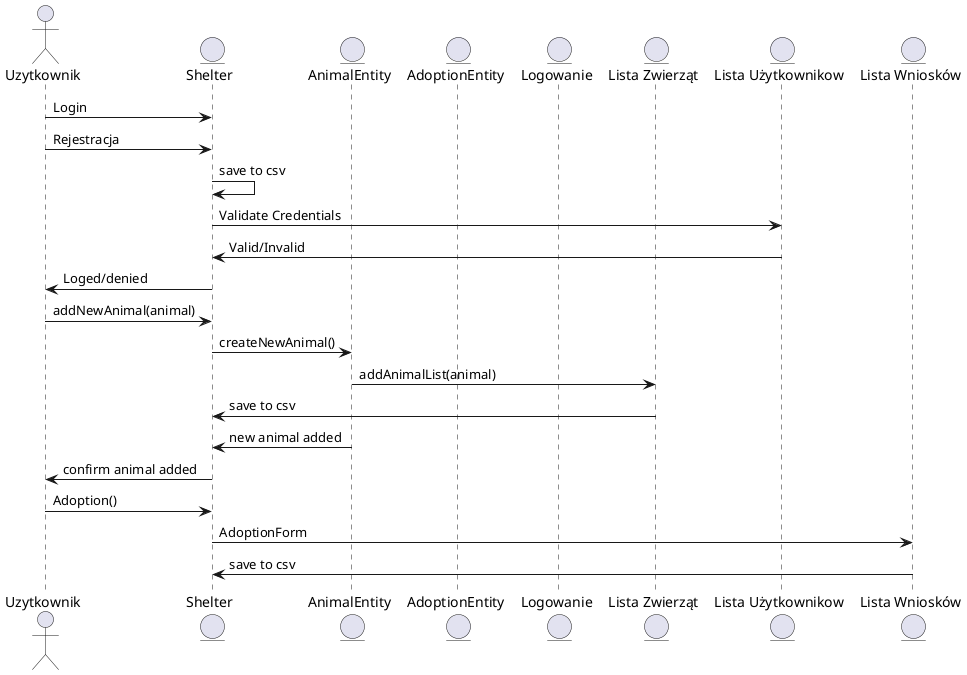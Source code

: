 @startuml

actor "Uzytkownik" as Employee
entity "Shelter" as Shelter
entity "AnimalEntity" as AnimalEntity
entity "AdoptionEntity" as AdoptionEntity
entity "Logowanie" as Logowanie
entity "Lista Zwierząt" as AnimalList
entity "Lista Użytkownikow" as EmployeeList
entity "Lista Wniosków" as AddoptionList

Employee -> Shelter : Login
Employee -> Shelter : Rejestracja
Shelter -> Shelter : save to csv
Shelter -> EmployeeList : Validate Credentials
EmployeeList -> Shelter : Valid/Invalid
Shelter -> Employee: Loged/denied

Employee -> Shelter : addNewAnimal(animal)
Shelter -> AnimalEntity : createNewAnimal()
AnimalEntity -> AnimalList : addAnimalList(animal)
AnimalList -> Shelter : save to csv
AnimalEntity -> Shelter : new animal added
Shelter -> Employee : confirm animal added

Employee -> Shelter : Adoption()
Shelter -> AddoptionList : AdoptionForm
AddoptionList -> Shelter : save to csv

@enduml